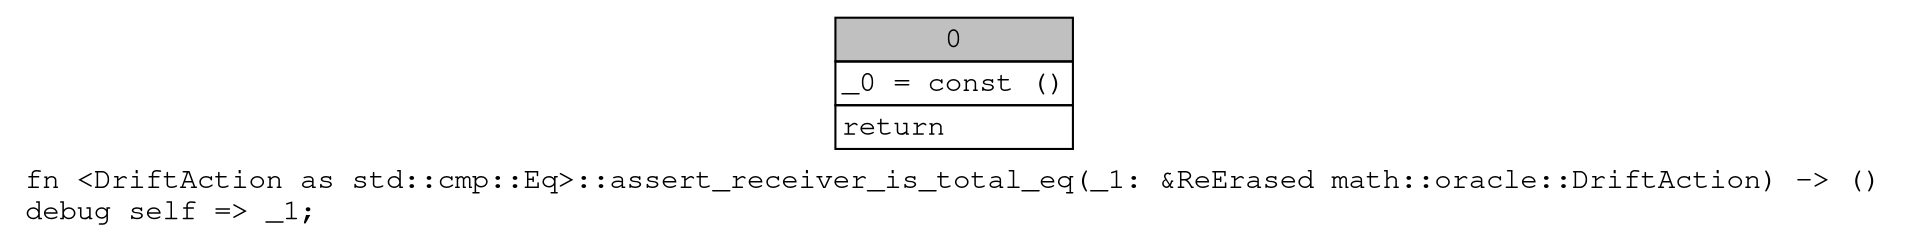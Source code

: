 digraph Mir_0_15090 {
    graph [fontname="Courier, monospace"];
    node [fontname="Courier, monospace"];
    edge [fontname="Courier, monospace"];
    label=<fn &lt;DriftAction as std::cmp::Eq&gt;::assert_receiver_is_total_eq(_1: &amp;ReErased math::oracle::DriftAction) -&gt; ()<br align="left"/>debug self =&gt; _1;<br align="left"/>>;
    bb0__0_15090 [shape="none", label=<<table border="0" cellborder="1" cellspacing="0"><tr><td bgcolor="gray" align="center" colspan="1">0</td></tr><tr><td align="left" balign="left">_0 = const ()<br/></td></tr><tr><td align="left">return</td></tr></table>>];
}
